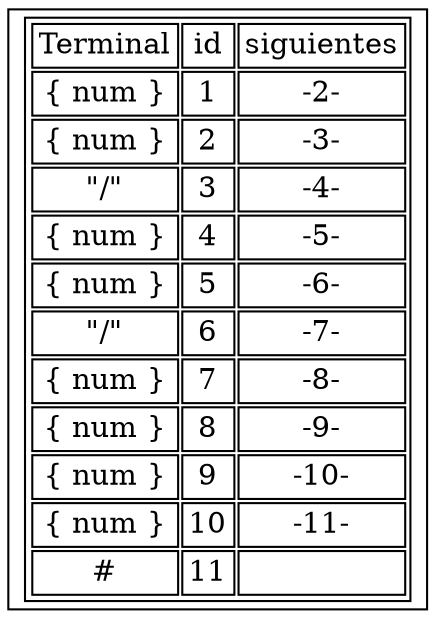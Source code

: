 digraph G{
node [shape=record];
table [ label = <
<table>
<tr><td>Terminal</td><td>id</td><td>siguientes</td></tr>
<tr>
<td>\{ num \}</td><td>1</td><td>-2-</td>
</tr>
<tr>
<td>\{ num \}</td><td>2</td><td>-3-</td>
</tr>
<tr>
<td>"/"</td><td>3</td><td>-4-</td>
</tr>
<tr>
<td>\{ num \}</td><td>4</td><td>-5-</td>
</tr>
<tr>
<td>\{ num \}</td><td>5</td><td>-6-</td>
</tr>
<tr>
<td>"/"</td><td>6</td><td>-7-</td>
</tr>
<tr>
<td>\{ num \}</td><td>7</td><td>-8-</td>
</tr>
<tr>
<td>\{ num \}</td><td>8</td><td>-9-</td>
</tr>
<tr>
<td>\{ num \}</td><td>9</td><td>-10-</td>
</tr>
<tr>
<td>\{ num \}</td><td>10</td><td>-11-</td>
</tr>
<tr>
<td>#</td><td>11</td><td></td>
</tr>
</table>> ]
}

